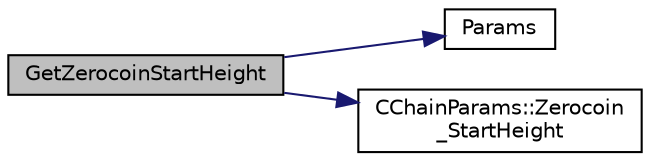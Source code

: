 digraph "GetZerocoinStartHeight"
{
  edge [fontname="Helvetica",fontsize="10",labelfontname="Helvetica",labelfontsize="10"];
  node [fontname="Helvetica",fontsize="10",shape=record];
  rankdir="LR";
  Node751 [label="GetZerocoinStartHeight",height=0.2,width=0.4,color="black", fillcolor="grey75", style="filled", fontcolor="black"];
  Node751 -> Node752 [color="midnightblue",fontsize="10",style="solid",fontname="Helvetica"];
  Node752 [label="Params",height=0.2,width=0.4,color="black", fillcolor="white", style="filled",URL="$chainparams_8cpp.html#ace5c5b706d71a324a417dd2db394fd4a",tooltip="Return the currently selected parameters. "];
  Node751 -> Node753 [color="midnightblue",fontsize="10",style="solid",fontname="Helvetica"];
  Node753 [label="CChainParams::Zerocoin\l_StartHeight",height=0.2,width=0.4,color="black", fillcolor="white", style="filled",URL="$class_c_chain_params.html#a5c3b62573db5b5a6cdaee67d608353e0"];
}
